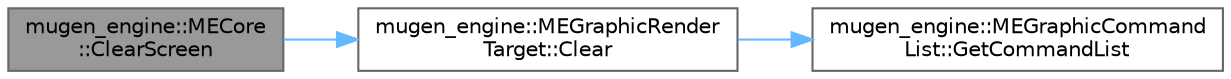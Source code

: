 digraph "mugen_engine::MECore::ClearScreen"
{
 // LATEX_PDF_SIZE
  bgcolor="transparent";
  edge [fontname=Helvetica,fontsize=10,labelfontname=Helvetica,labelfontsize=10];
  node [fontname=Helvetica,fontsize=10,shape=box,height=0.2,width=0.4];
  rankdir="LR";
  Node1 [id="Node000001",label="mugen_engine::MECore\l::ClearScreen",height=0.2,width=0.4,color="gray40", fillcolor="grey60", style="filled", fontcolor="black",tooltip="画面を指定した色で初期化する"];
  Node1 -> Node2 [id="edge3_Node000001_Node000002",color="steelblue1",style="solid",tooltip=" "];
  Node2 [id="Node000002",label="mugen_engine::MEGraphicRender\lTarget::Clear",height=0.2,width=0.4,color="grey40", fillcolor="white", style="filled",URL="$classmugen__engine_1_1_m_e_graphic_render_target.html#a2d91615ba217b2edbf035ac6f5fa0c02",tooltip="画面を指定した色でクリアする"];
  Node2 -> Node3 [id="edge4_Node000002_Node000003",color="steelblue1",style="solid",tooltip=" "];
  Node3 [id="Node000003",label="mugen_engine::MEGraphicCommand\lList::GetCommandList",height=0.2,width=0.4,color="grey40", fillcolor="white", style="filled",URL="$classmugen__engine_1_1_m_e_graphic_command_list.html#a5a1e2cc2bc3bca3eddec5081531e5113",tooltip="コマンドリストの生ポインタを取得"];
}
